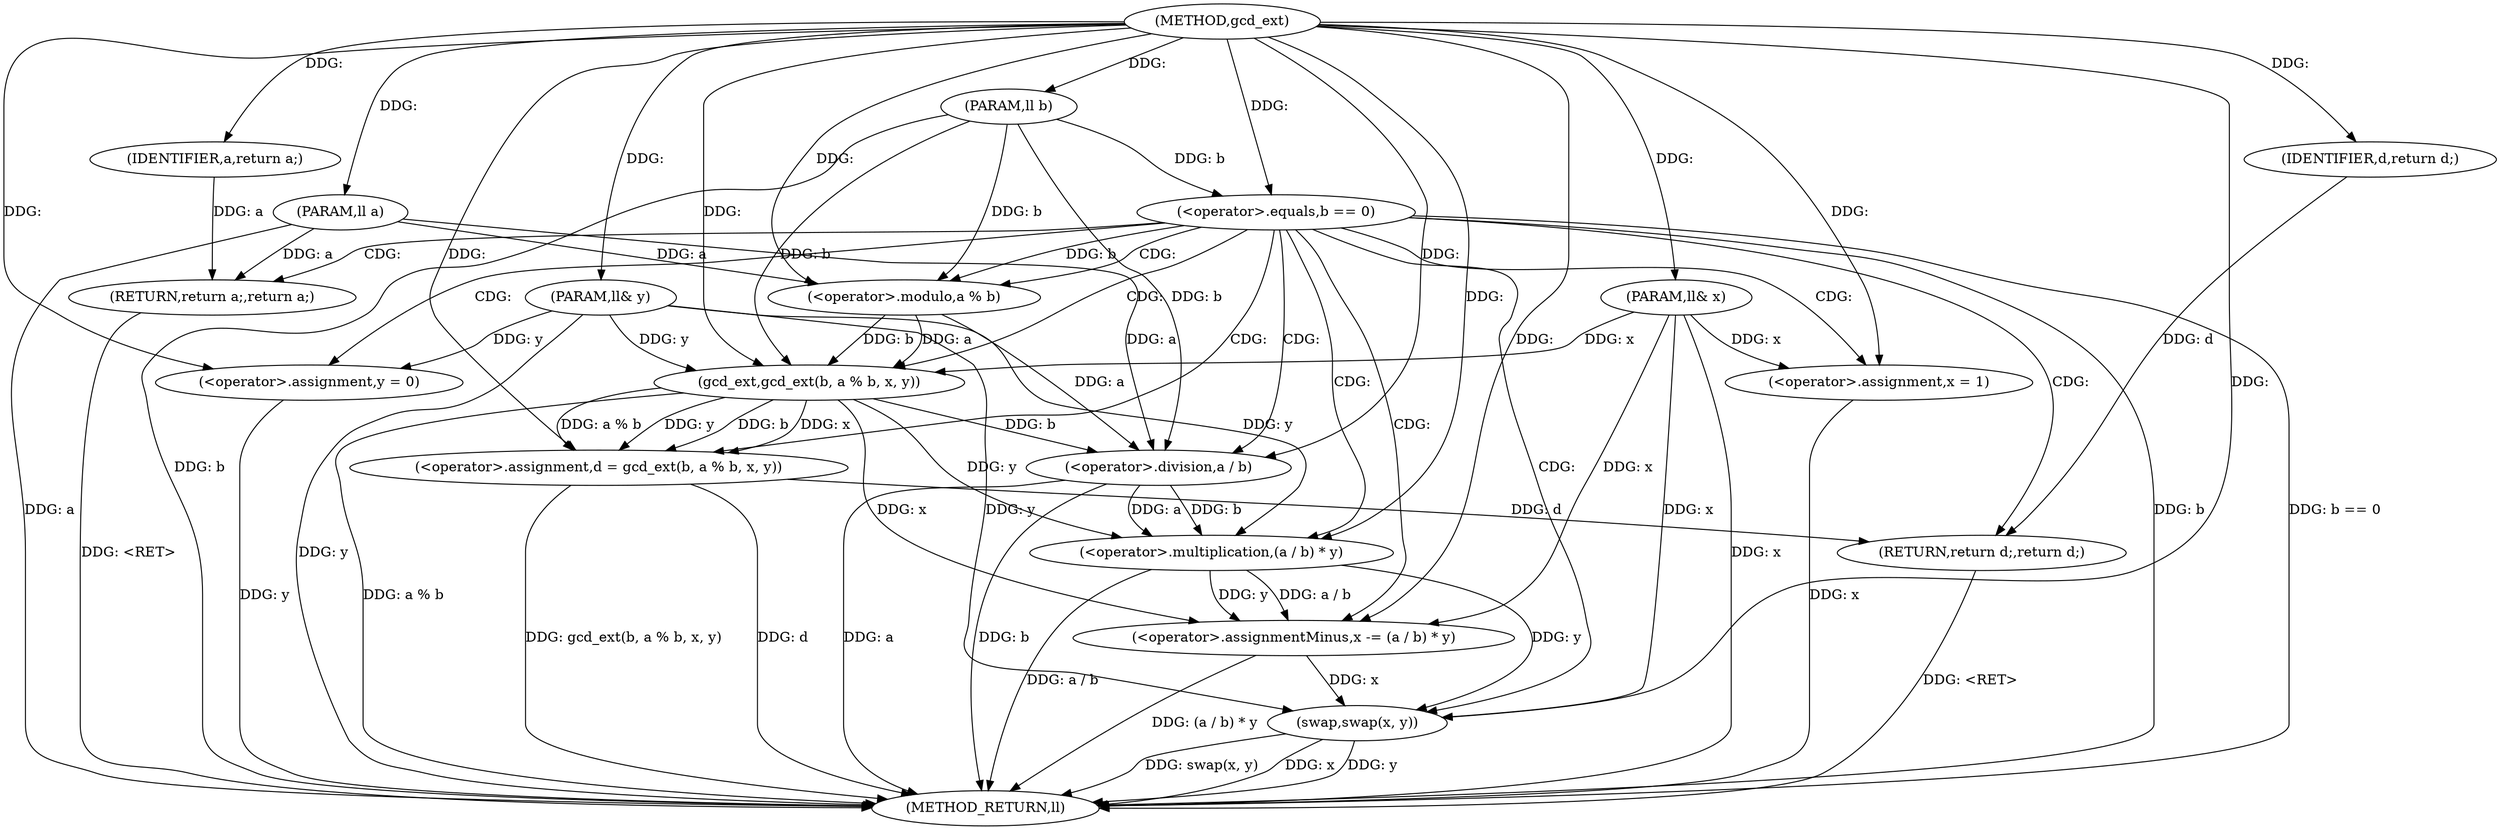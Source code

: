 digraph "gcd_ext" {  
"1000113" [label = "(METHOD,gcd_ext)" ]
"1000154" [label = "(METHOD_RETURN,ll)" ]
"1000114" [label = "(PARAM,ll a)" ]
"1000115" [label = "(PARAM,ll b)" ]
"1000116" [label = "(PARAM,ll& x)" ]
"1000117" [label = "(PARAM,ll& y)" ]
"1000133" [label = "(<operator>.assignment,d = gcd_ext(b, a % b, x, y))" ]
"1000142" [label = "(<operator>.assignmentMinus,x -= (a / b) * y)" ]
"1000149" [label = "(swap,swap(x, y))" ]
"1000152" [label = "(RETURN,return d;,return d;)" ]
"1000120" [label = "(<operator>.equals,b == 0)" ]
"1000153" [label = "(IDENTIFIER,d,return d;)" ]
"1000124" [label = "(<operator>.assignment,x = 1)" ]
"1000127" [label = "(<operator>.assignment,y = 0)" ]
"1000130" [label = "(RETURN,return a;,return a;)" ]
"1000135" [label = "(gcd_ext,gcd_ext(b, a % b, x, y))" ]
"1000144" [label = "(<operator>.multiplication,(a / b) * y)" ]
"1000131" [label = "(IDENTIFIER,a,return a;)" ]
"1000137" [label = "(<operator>.modulo,a % b)" ]
"1000145" [label = "(<operator>.division,a / b)" ]
  "1000152" -> "1000154"  [ label = "DDG: <RET>"] 
  "1000130" -> "1000154"  [ label = "DDG: <RET>"] 
  "1000114" -> "1000154"  [ label = "DDG: a"] 
  "1000115" -> "1000154"  [ label = "DDG: b"] 
  "1000116" -> "1000154"  [ label = "DDG: x"] 
  "1000117" -> "1000154"  [ label = "DDG: y"] 
  "1000120" -> "1000154"  [ label = "DDG: b"] 
  "1000120" -> "1000154"  [ label = "DDG: b == 0"] 
  "1000133" -> "1000154"  [ label = "DDG: d"] 
  "1000135" -> "1000154"  [ label = "DDG: a % b"] 
  "1000133" -> "1000154"  [ label = "DDG: gcd_ext(b, a % b, x, y)"] 
  "1000145" -> "1000154"  [ label = "DDG: a"] 
  "1000145" -> "1000154"  [ label = "DDG: b"] 
  "1000144" -> "1000154"  [ label = "DDG: a / b"] 
  "1000142" -> "1000154"  [ label = "DDG: (a / b) * y"] 
  "1000149" -> "1000154"  [ label = "DDG: x"] 
  "1000149" -> "1000154"  [ label = "DDG: y"] 
  "1000149" -> "1000154"  [ label = "DDG: swap(x, y)"] 
  "1000124" -> "1000154"  [ label = "DDG: x"] 
  "1000127" -> "1000154"  [ label = "DDG: y"] 
  "1000113" -> "1000114"  [ label = "DDG: "] 
  "1000113" -> "1000115"  [ label = "DDG: "] 
  "1000113" -> "1000116"  [ label = "DDG: "] 
  "1000113" -> "1000117"  [ label = "DDG: "] 
  "1000135" -> "1000133"  [ label = "DDG: a % b"] 
  "1000135" -> "1000133"  [ label = "DDG: y"] 
  "1000135" -> "1000133"  [ label = "DDG: b"] 
  "1000135" -> "1000133"  [ label = "DDG: x"] 
  "1000144" -> "1000142"  [ label = "DDG: y"] 
  "1000144" -> "1000142"  [ label = "DDG: a / b"] 
  "1000153" -> "1000152"  [ label = "DDG: d"] 
  "1000133" -> "1000152"  [ label = "DDG: d"] 
  "1000113" -> "1000133"  [ label = "DDG: "] 
  "1000135" -> "1000142"  [ label = "DDG: x"] 
  "1000116" -> "1000142"  [ label = "DDG: x"] 
  "1000113" -> "1000142"  [ label = "DDG: "] 
  "1000142" -> "1000149"  [ label = "DDG: x"] 
  "1000116" -> "1000149"  [ label = "DDG: x"] 
  "1000113" -> "1000149"  [ label = "DDG: "] 
  "1000144" -> "1000149"  [ label = "DDG: y"] 
  "1000117" -> "1000149"  [ label = "DDG: y"] 
  "1000113" -> "1000153"  [ label = "DDG: "] 
  "1000115" -> "1000120"  [ label = "DDG: b"] 
  "1000113" -> "1000120"  [ label = "DDG: "] 
  "1000113" -> "1000124"  [ label = "DDG: "] 
  "1000113" -> "1000127"  [ label = "DDG: "] 
  "1000131" -> "1000130"  [ label = "DDG: a"] 
  "1000114" -> "1000130"  [ label = "DDG: a"] 
  "1000137" -> "1000135"  [ label = "DDG: b"] 
  "1000115" -> "1000135"  [ label = "DDG: b"] 
  "1000113" -> "1000135"  [ label = "DDG: "] 
  "1000137" -> "1000135"  [ label = "DDG: a"] 
  "1000117" -> "1000135"  [ label = "DDG: y"] 
  "1000116" -> "1000135"  [ label = "DDG: x"] 
  "1000145" -> "1000144"  [ label = "DDG: a"] 
  "1000145" -> "1000144"  [ label = "DDG: b"] 
  "1000135" -> "1000144"  [ label = "DDG: y"] 
  "1000117" -> "1000144"  [ label = "DDG: y"] 
  "1000113" -> "1000144"  [ label = "DDG: "] 
  "1000116" -> "1000124"  [ label = "DDG: x"] 
  "1000117" -> "1000127"  [ label = "DDG: y"] 
  "1000113" -> "1000131"  [ label = "DDG: "] 
  "1000114" -> "1000137"  [ label = "DDG: a"] 
  "1000113" -> "1000137"  [ label = "DDG: "] 
  "1000120" -> "1000137"  [ label = "DDG: b"] 
  "1000115" -> "1000137"  [ label = "DDG: b"] 
  "1000137" -> "1000145"  [ label = "DDG: a"] 
  "1000114" -> "1000145"  [ label = "DDG: a"] 
  "1000113" -> "1000145"  [ label = "DDG: "] 
  "1000135" -> "1000145"  [ label = "DDG: b"] 
  "1000115" -> "1000145"  [ label = "DDG: b"] 
  "1000120" -> "1000127"  [ label = "CDG: "] 
  "1000120" -> "1000142"  [ label = "CDG: "] 
  "1000120" -> "1000137"  [ label = "CDG: "] 
  "1000120" -> "1000124"  [ label = "CDG: "] 
  "1000120" -> "1000145"  [ label = "CDG: "] 
  "1000120" -> "1000152"  [ label = "CDG: "] 
  "1000120" -> "1000130"  [ label = "CDG: "] 
  "1000120" -> "1000135"  [ label = "CDG: "] 
  "1000120" -> "1000133"  [ label = "CDG: "] 
  "1000120" -> "1000144"  [ label = "CDG: "] 
  "1000120" -> "1000149"  [ label = "CDG: "] 
}

